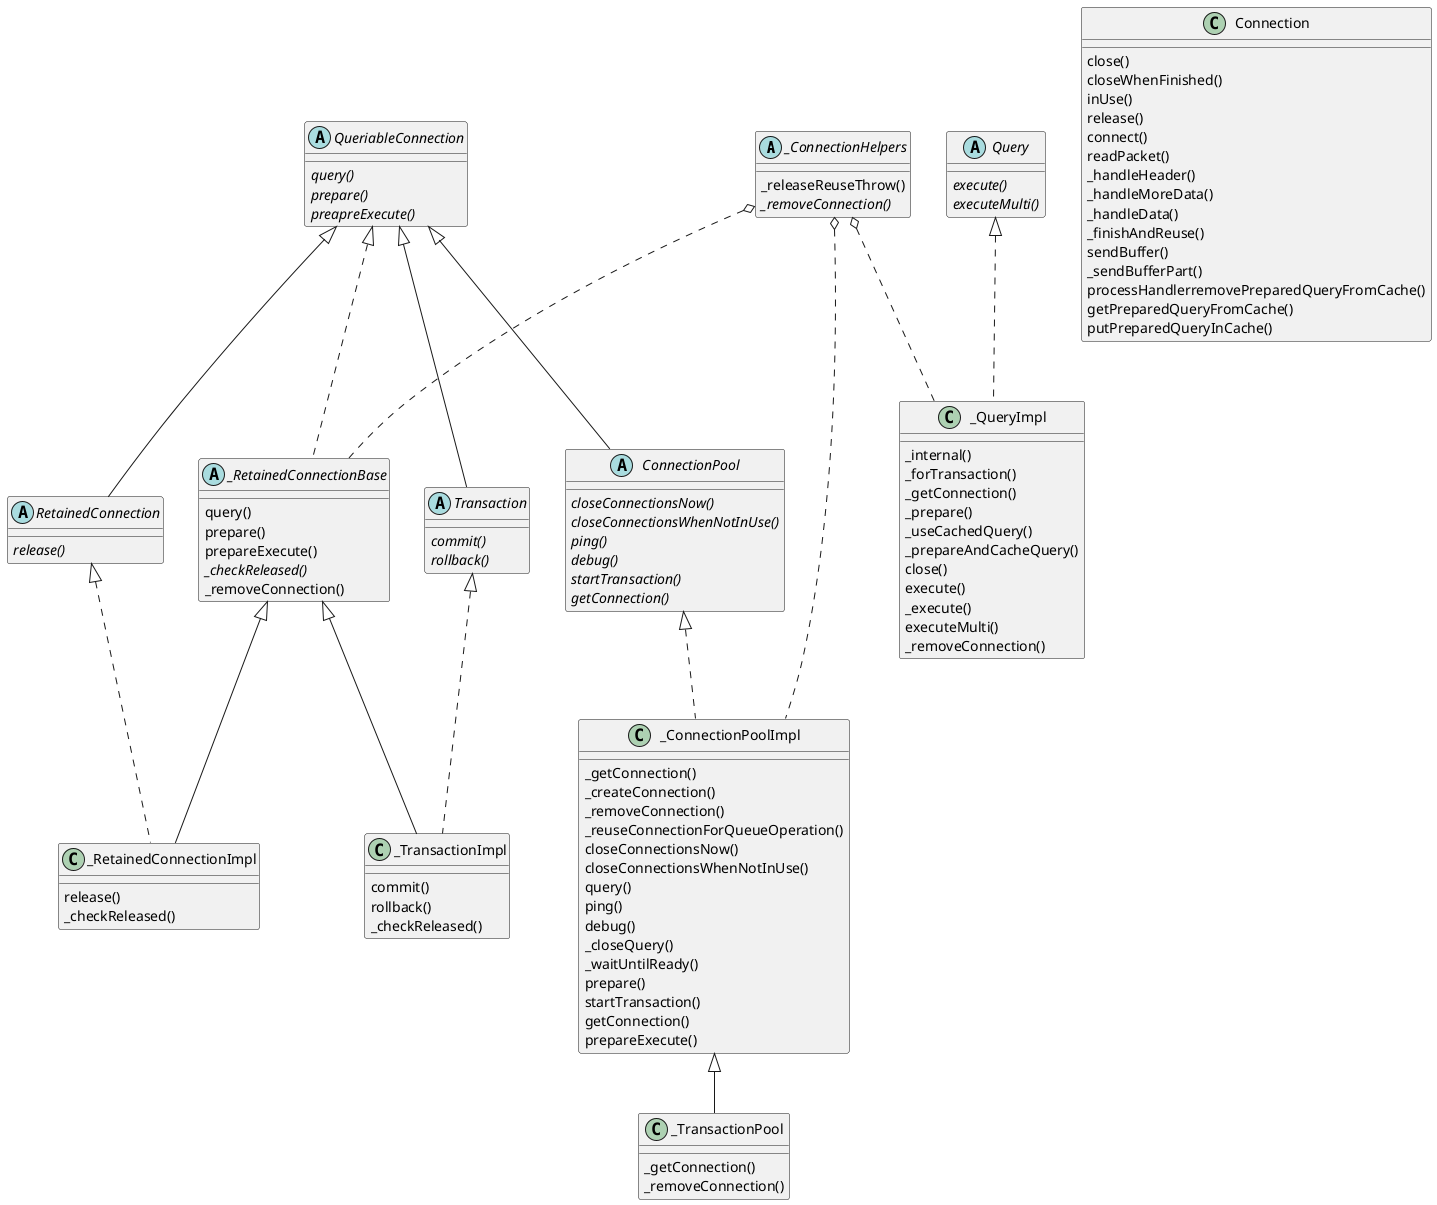 @startuml
/'
<|-- extends
<|.. implements
o-- mixin
'/

abstract class _ConnectionHelpers {
  _releaseReuseThrow()
  {abstract} _removeConnection()
}
abstract class QueriableConnection {
  {abstract} query()
  {abstract} prepare()
  {abstract} preapreExecute()
}
abstract class RetainedConnection {
  {abstract} release()
}
abstract class _RetainedConnectionBase {
  query()
  prepare()
  prepareExecute()
  {abstract} _checkReleased()
  _removeConnection()
}
abstract class Transaction {
  {abstract} commit()
  {abstract} rollback()
}
abstract class ConnectionPool {
  {abstract} closeConnectionsNow()
  {abstract} closeConnectionsWhenNotInUse()
  {abstract} ping()
  {abstract} debug()
  {abstract} startTransaction()
  {abstract} getConnection()
}
abstract class Query {
  {abstract} execute()
  {abstract} executeMulti()
}
class Connection {
  close()
  closeWhenFinished()
  inUse()
  release()
  connect()
  readPacket()
  _handleHeader()
  _handleMoreData()
  _handleData()
  _finishAndReuse()
  sendBuffer()
  _sendBufferPart()
  processHandlerremovePreparedQueryFromCache()
  getPreparedQueryFromCache()
  putPreparedQueryInCache()
}
class _RetainedConnectionImpl {
  release()
  _checkReleased()
}
class _TransactionImpl {
  commit()
  rollback()
  _checkReleased()
}
class _TransactionPool {
  _getConnection()
  _removeConnection()
}
class _ConnectionPoolImpl {
  _getConnection()
  _createConnection()
  _removeConnection()
  _reuseConnectionForQueueOperation()
  closeConnectionsNow()
  closeConnectionsWhenNotInUse()
  query()
  ping()
  debug()
  _closeQuery()
  _waitUntilReady()
  prepare()
  startTransaction()
  getConnection()
  prepareExecute()
}
class _QueryImpl {
  _internal()
  _forTransaction()
  _getConnection()
  _prepare()
  _useCachedQuery()
  _prepareAndCacheQuery()
  close()
  execute()
  _execute()
  executeMulti()
  _removeConnection()
}

_ConnectionHelpers o.. _RetainedConnectionBase
_ConnectionHelpers o.. _QueryImpl
_ConnectionHelpers o.. _ConnectionPoolImpl
Query <|.. _QueryImpl
ConnectionPool <|.. _ConnectionPoolImpl
QueriableConnection <|-- Transaction
QueriableConnection <|-- ConnectionPool
QueriableConnection <|-- RetainedConnection
QueriableConnection <|.. _RetainedConnectionBase
RetainedConnection <|.. _RetainedConnectionImpl
_RetainedConnectionBase <|-- _RetainedConnectionImpl
Transaction <|.. _TransactionImpl
_RetainedConnectionBase <|-- _TransactionImpl
_ConnectionPoolImpl <|-- _TransactionPool

@enduml
